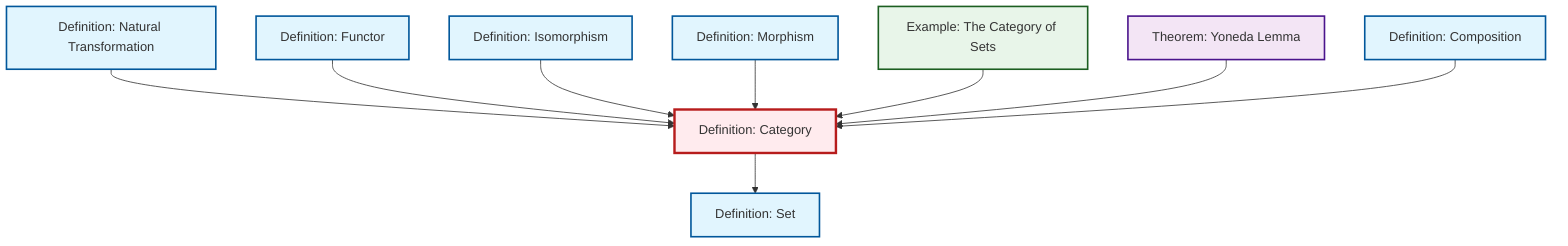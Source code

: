 graph TD
    classDef definition fill:#e1f5fe,stroke:#01579b,stroke-width:2px
    classDef theorem fill:#f3e5f5,stroke:#4a148c,stroke-width:2px
    classDef axiom fill:#fff3e0,stroke:#e65100,stroke-width:2px
    classDef example fill:#e8f5e9,stroke:#1b5e20,stroke-width:2px
    classDef current fill:#ffebee,stroke:#b71c1c,stroke-width:3px
    def-category["Definition: Category"]:::definition
    ex-set-category["Example: The Category of Sets"]:::example
    thm-yoneda["Theorem: Yoneda Lemma"]:::theorem
    def-functor["Definition: Functor"]:::definition
    def-set["Definition: Set"]:::definition
    def-composition["Definition: Composition"]:::definition
    def-morphism["Definition: Morphism"]:::definition
    def-isomorphism["Definition: Isomorphism"]:::definition
    def-natural-transformation["Definition: Natural Transformation"]:::definition
    def-category --> def-set
    def-natural-transformation --> def-category
    def-functor --> def-category
    def-isomorphism --> def-category
    def-morphism --> def-category
    ex-set-category --> def-category
    thm-yoneda --> def-category
    def-composition --> def-category
    class def-category current